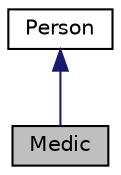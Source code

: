 digraph "Medic"
{
 // LATEX_PDF_SIZE
  edge [fontname="Helvetica",fontsize="10",labelfontname="Helvetica",labelfontsize="10"];
  node [fontname="Helvetica",fontsize="10",shape=record];
  Node1 [label="Medic",height=0.2,width=0.4,color="black", fillcolor="grey75", style="filled", fontcolor="black",tooltip="a medic class. a product class of the person class"];
  Node2 -> Node1 [dir="back",color="midnightblue",fontsize="10",style="solid",fontname="Helvetica"];
  Node2 [label="Person",height=0.2,width=0.4,color="black", fillcolor="white", style="filled",URL="$classPerson.html",tooltip=" "];
}
